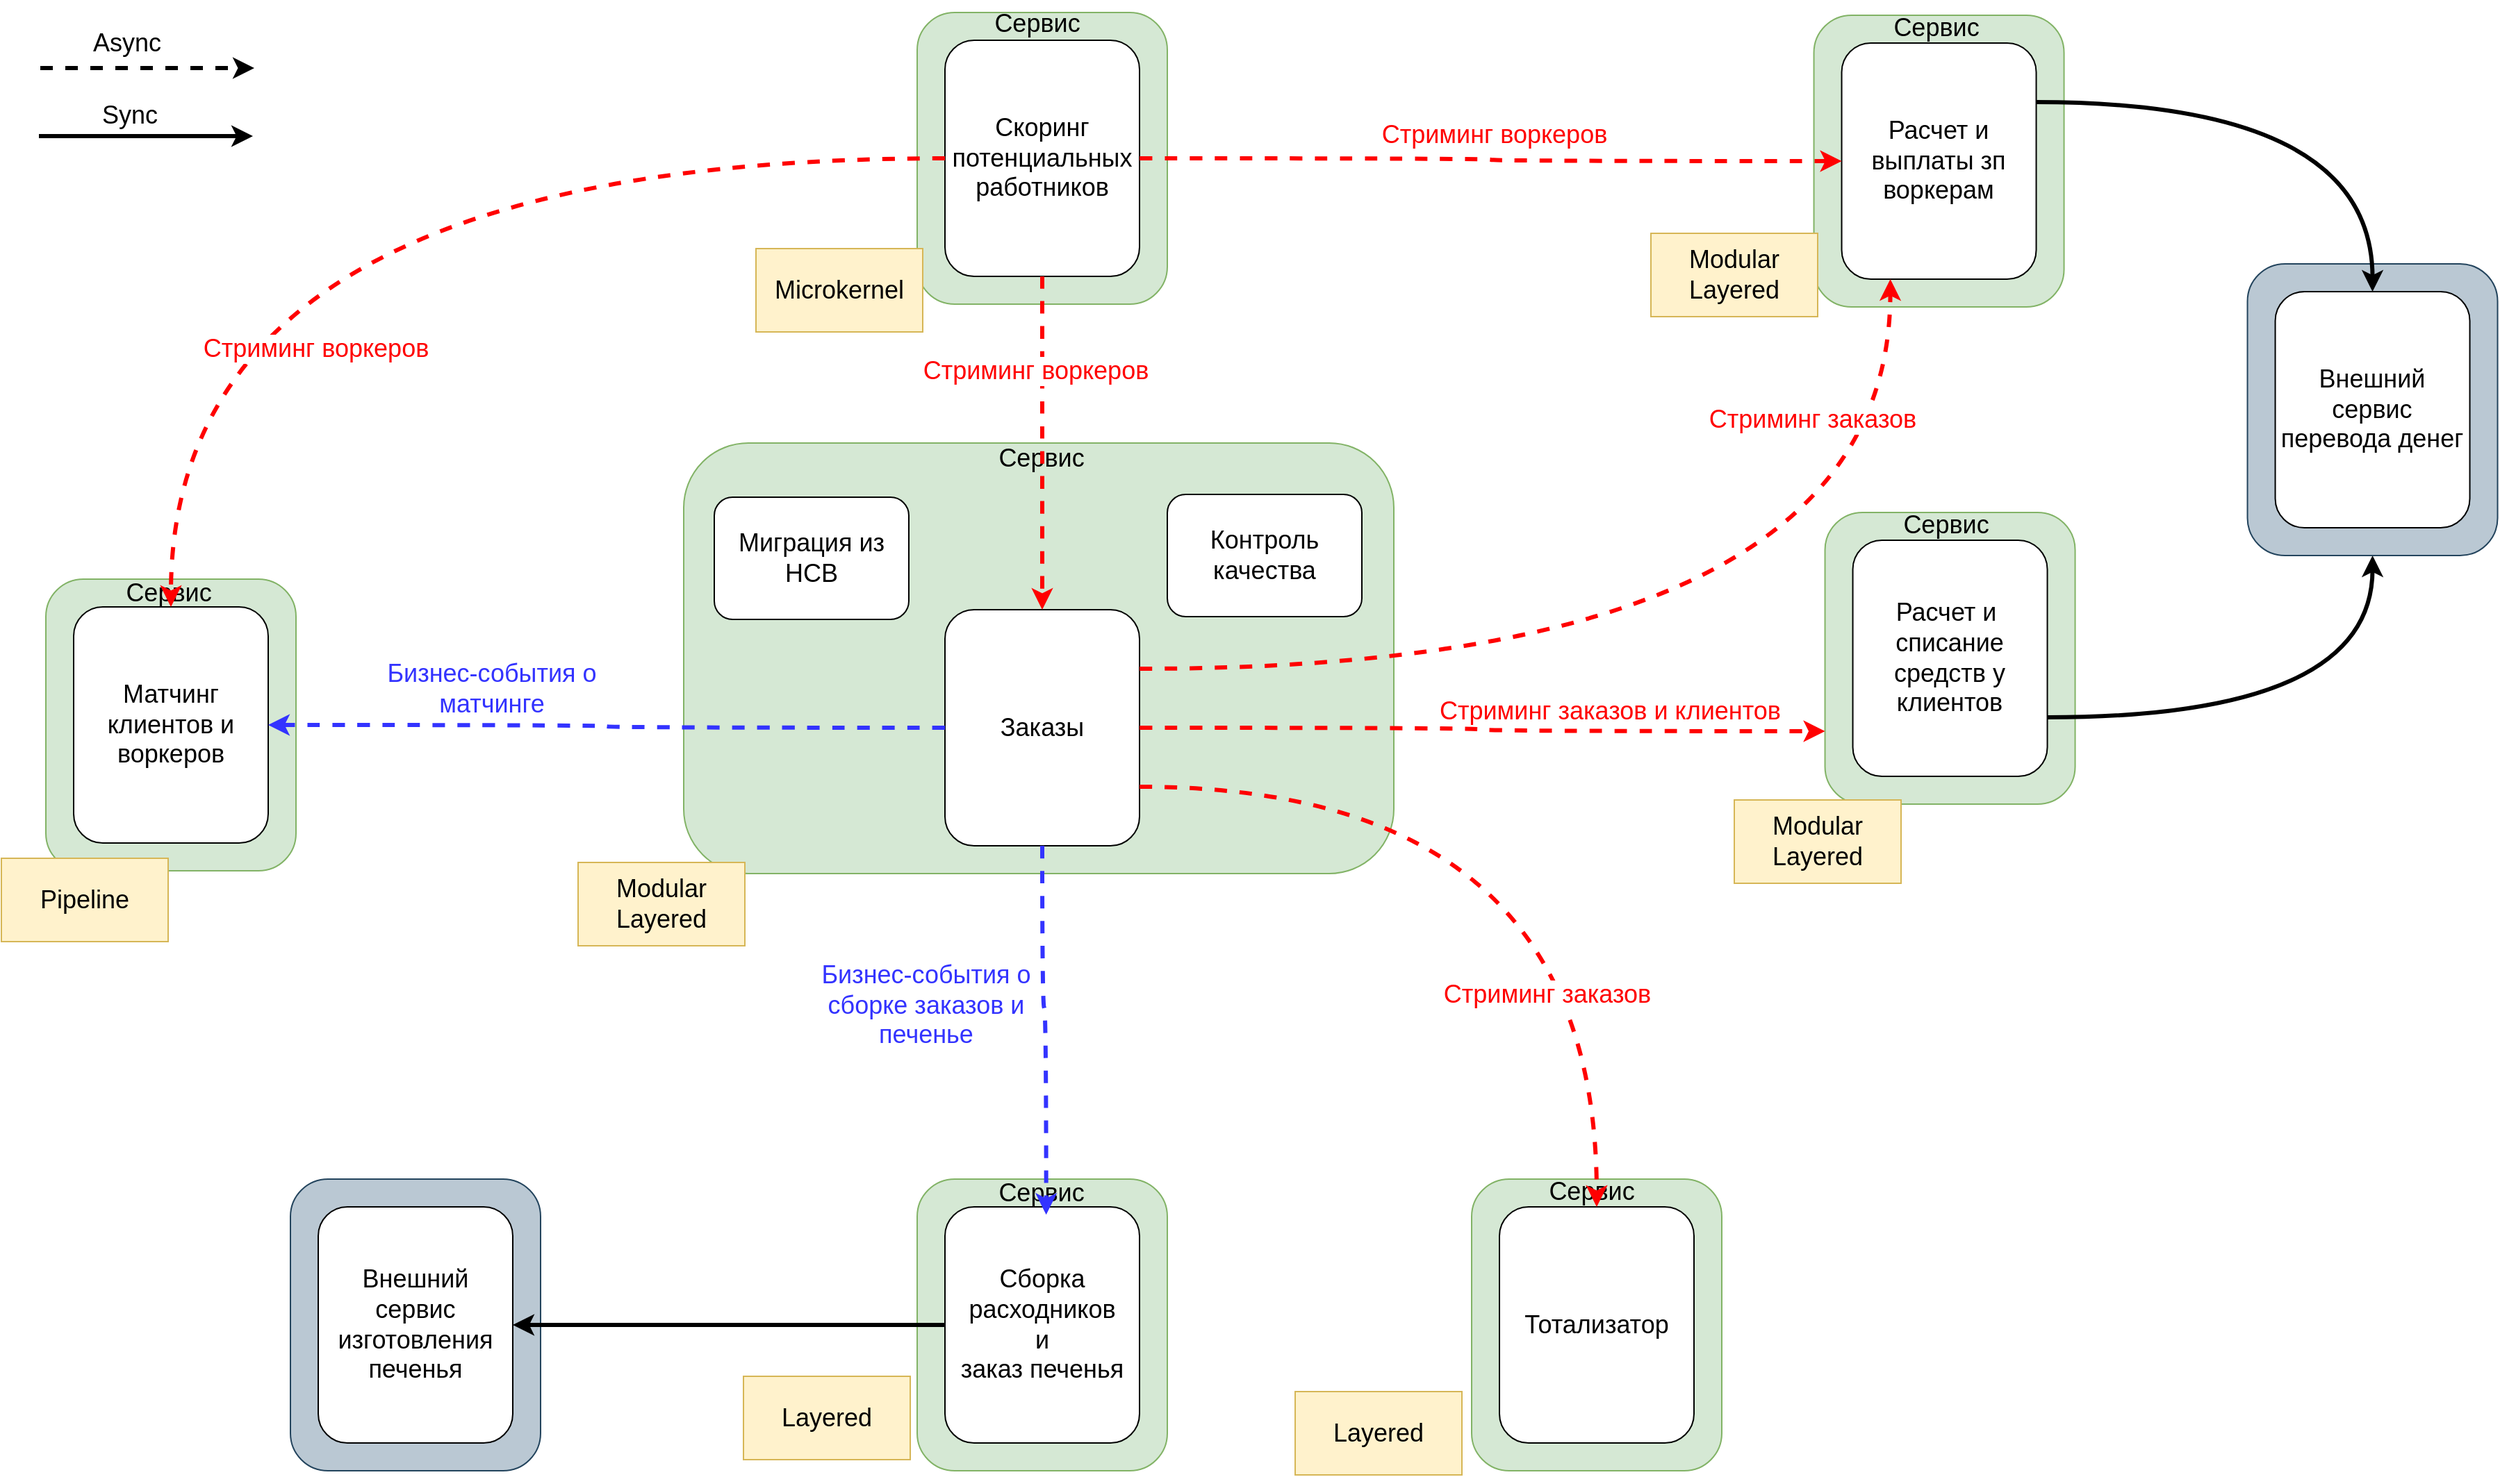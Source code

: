 <mxfile version="24.6.4" type="device">
  <diagram name="Page-1" id="o5m4nknDyJD5PyooOUcL">
    <mxGraphModel dx="2280" dy="1416" grid="0" gridSize="10" guides="0" tooltips="1" connect="1" arrows="1" fold="1" page="0" pageScale="1" pageWidth="1169" pageHeight="827" math="0" shadow="0">
      <root>
        <mxCell id="0" />
        <mxCell id="1" parent="0" />
        <mxCell id="koq7b_uc5fkDwqh1CZe0-1" value="" style="rounded=1;whiteSpace=wrap;html=1;fillColor=#d5e8d4;strokeColor=#82b366;" parent="1" vertex="1">
          <mxGeometry x="-37" y="408" width="180" height="210" as="geometry" />
        </mxCell>
        <mxCell id="koq7b_uc5fkDwqh1CZe0-2" value="&lt;font style=&quot;font-size: 18px;&quot;&gt;Матчинг клиентов и воркеров&lt;/font&gt;" style="rounded=1;whiteSpace=wrap;html=1;" parent="1" vertex="1">
          <mxGeometry x="-17" y="428" width="140" height="170" as="geometry" />
        </mxCell>
        <mxCell id="koq7b_uc5fkDwqh1CZe0-3" value="" style="rounded=1;whiteSpace=wrap;html=1;fillColor=#d5e8d4;strokeColor=#82b366;" parent="1" vertex="1">
          <mxGeometry x="590" width="180" height="210" as="geometry" />
        </mxCell>
        <mxCell id="koq7b_uc5fkDwqh1CZe0-4" value="&lt;font style=&quot;font-size: 18px;&quot;&gt;Скоринг потенциальных работников&lt;/font&gt;" style="rounded=1;whiteSpace=wrap;html=1;" parent="1" vertex="1">
          <mxGeometry x="610" y="20" width="140" height="170" as="geometry" />
        </mxCell>
        <mxCell id="koq7b_uc5fkDwqh1CZe0-5" value="" style="rounded=1;whiteSpace=wrap;html=1;fillColor=#d5e8d4;strokeColor=#82b366;" parent="1" vertex="1">
          <mxGeometry x="422" y="310" width="511" height="310" as="geometry" />
        </mxCell>
        <mxCell id="koq7b_uc5fkDwqh1CZe0-6" value="&lt;font style=&quot;font-size: 18px;&quot;&gt;Заказы&lt;/font&gt;" style="rounded=1;whiteSpace=wrap;html=1;" parent="1" vertex="1">
          <mxGeometry x="610" y="430" width="140" height="170" as="geometry" />
        </mxCell>
        <mxCell id="koq7b_uc5fkDwqh1CZe0-9" value="" style="rounded=1;whiteSpace=wrap;html=1;fillColor=#d5e8d4;strokeColor=#82b366;" parent="1" vertex="1">
          <mxGeometry x="590" y="840" width="180" height="210" as="geometry" />
        </mxCell>
        <mxCell id="koq7b_uc5fkDwqh1CZe0-10" value="&lt;span style=&quot;font-size: 18px;&quot;&gt;Сборка расходников&lt;br&gt;и&lt;br&gt;заказ печенья&lt;/span&gt;" style="rounded=1;whiteSpace=wrap;html=1;" parent="1" vertex="1">
          <mxGeometry x="610" y="860" width="140" height="170" as="geometry" />
        </mxCell>
        <mxCell id="koq7b_uc5fkDwqh1CZe0-11" value="" style="rounded=1;whiteSpace=wrap;html=1;fillColor=#d5e8d4;strokeColor=#82b366;" parent="1" vertex="1">
          <mxGeometry x="989" y="840" width="180" height="210" as="geometry" />
        </mxCell>
        <mxCell id="koq7b_uc5fkDwqh1CZe0-12" value="&lt;span style=&quot;font-size: 18px;&quot;&gt;Тотализатор&lt;/span&gt;" style="rounded=1;whiteSpace=wrap;html=1;" parent="1" vertex="1">
          <mxGeometry x="1009" y="860" width="140" height="170" as="geometry" />
        </mxCell>
        <mxCell id="koq7b_uc5fkDwqh1CZe0-13" value="" style="rounded=1;whiteSpace=wrap;html=1;fillColor=#d5e8d4;strokeColor=#82b366;" parent="1" vertex="1">
          <mxGeometry x="1243.27" y="360" width="180" height="210" as="geometry" />
        </mxCell>
        <mxCell id="h1AXT6gd8EANJst99X40-7" style="edgeStyle=orthogonalEdgeStyle;rounded=0;orthogonalLoop=1;jettySize=auto;html=1;exitX=1;exitY=0.75;exitDx=0;exitDy=0;entryX=0.5;entryY=1;entryDx=0;entryDy=0;strokeWidth=3;curved=1;" edge="1" parent="1" source="koq7b_uc5fkDwqh1CZe0-14" target="koq7b_uc5fkDwqh1CZe0-39">
          <mxGeometry relative="1" as="geometry" />
        </mxCell>
        <mxCell id="koq7b_uc5fkDwqh1CZe0-14" value="&lt;span style=&quot;font-size: 18px;&quot;&gt;Расчет и&amp;nbsp; списание средств у клиентов&lt;/span&gt;" style="rounded=1;whiteSpace=wrap;html=1;" parent="1" vertex="1">
          <mxGeometry x="1263.27" y="380" width="140" height="170" as="geometry" />
        </mxCell>
        <mxCell id="koq7b_uc5fkDwqh1CZe0-15" style="edgeStyle=orthogonalEdgeStyle;rounded=0;orthogonalLoop=1;jettySize=auto;html=1;exitX=0;exitY=0.5;exitDx=0;exitDy=0;entryX=1;entryY=0.5;entryDx=0;entryDy=0;curved=1;dashed=1;strokeWidth=3;strokeColor=#3333FF;" parent="1" source="koq7b_uc5fkDwqh1CZe0-6" target="koq7b_uc5fkDwqh1CZe0-2" edge="1">
          <mxGeometry relative="1" as="geometry" />
        </mxCell>
        <mxCell id="koq7b_uc5fkDwqh1CZe0-20" style="edgeStyle=orthogonalEdgeStyle;rounded=0;orthogonalLoop=1;jettySize=auto;html=1;exitX=1;exitY=0.5;exitDx=0;exitDy=0;entryX=0;entryY=0.75;entryDx=0;entryDy=0;strokeWidth=3;strokeColor=#FF0000;curved=1;dashed=1;" parent="1" source="koq7b_uc5fkDwqh1CZe0-6" target="koq7b_uc5fkDwqh1CZe0-13" edge="1">
          <mxGeometry relative="1" as="geometry" />
        </mxCell>
        <mxCell id="koq7b_uc5fkDwqh1CZe0-34" value="&lt;font color=&quot;#3333ff&quot; style=&quot;font-size: 18px;&quot;&gt;Бизнес-события о матчинге&lt;/font&gt;" style="text;html=1;align=center;verticalAlign=middle;whiteSpace=wrap;rounded=0;" parent="1" vertex="1">
          <mxGeometry x="194" y="472" width="180" height="30" as="geometry" />
        </mxCell>
        <mxCell id="koq7b_uc5fkDwqh1CZe0-37" value="&lt;span style=&quot;color: rgb(51, 51, 255); font-size: 18px;&quot;&gt;Бизнес-события о сборке заказов и печенье&lt;/span&gt;" style="text;html=1;align=center;verticalAlign=middle;whiteSpace=wrap;rounded=0;" parent="1" vertex="1">
          <mxGeometry x="511" y="680" width="171" height="69" as="geometry" />
        </mxCell>
        <mxCell id="koq7b_uc5fkDwqh1CZe0-39" value="" style="rounded=1;whiteSpace=wrap;html=1;fillColor=#bac8d3;strokeColor=#23445d;" parent="1" vertex="1">
          <mxGeometry x="1547.27" y="181" width="180" height="210" as="geometry" />
        </mxCell>
        <mxCell id="koq7b_uc5fkDwqh1CZe0-40" value="&lt;span style=&quot;font-size: 18px;&quot;&gt;Внешний сервис&lt;br&gt;перевода денег&lt;/span&gt;" style="rounded=1;whiteSpace=wrap;html=1;" parent="1" vertex="1">
          <mxGeometry x="1567.27" y="201" width="140" height="170" as="geometry" />
        </mxCell>
        <mxCell id="koq7b_uc5fkDwqh1CZe0-41" value="" style="rounded=1;whiteSpace=wrap;html=1;fillColor=#bac8d3;strokeColor=#23445d;" parent="1" vertex="1">
          <mxGeometry x="139" y="840" width="180" height="210" as="geometry" />
        </mxCell>
        <mxCell id="koq7b_uc5fkDwqh1CZe0-42" value="&lt;span style=&quot;font-size: 18px;&quot;&gt;Внешний сервис&lt;br&gt;изготовления печенья&lt;/span&gt;" style="rounded=1;whiteSpace=wrap;html=1;" parent="1" vertex="1">
          <mxGeometry x="159" y="860" width="140" height="170" as="geometry" />
        </mxCell>
        <mxCell id="koq7b_uc5fkDwqh1CZe0-43" style="edgeStyle=orthogonalEdgeStyle;rounded=0;orthogonalLoop=1;jettySize=auto;html=1;exitX=0;exitY=0.5;exitDx=0;exitDy=0;strokeWidth=3;" parent="1" source="koq7b_uc5fkDwqh1CZe0-10" target="koq7b_uc5fkDwqh1CZe0-42" edge="1">
          <mxGeometry relative="1" as="geometry" />
        </mxCell>
        <mxCell id="h1AXT6gd8EANJst99X40-1" value="" style="rounded=1;whiteSpace=wrap;html=1;fillColor=#d5e8d4;strokeColor=#82b366;" vertex="1" parent="1">
          <mxGeometry x="1235.27" y="2" width="180" height="210" as="geometry" />
        </mxCell>
        <mxCell id="h1AXT6gd8EANJst99X40-6" style="edgeStyle=orthogonalEdgeStyle;rounded=0;orthogonalLoop=1;jettySize=auto;html=1;exitX=1;exitY=0.25;exitDx=0;exitDy=0;strokeWidth=3;curved=1;entryX=0.5;entryY=0;entryDx=0;entryDy=0;" edge="1" parent="1" source="h1AXT6gd8EANJst99X40-2" target="koq7b_uc5fkDwqh1CZe0-40">
          <mxGeometry relative="1" as="geometry" />
        </mxCell>
        <mxCell id="h1AXT6gd8EANJst99X40-2" value="&lt;span style=&quot;font-size: 18px;&quot;&gt;Расчет и выплаты зп воркерам&lt;/span&gt;" style="rounded=1;whiteSpace=wrap;html=1;" vertex="1" parent="1">
          <mxGeometry x="1255.27" y="22" width="140" height="170" as="geometry" />
        </mxCell>
        <mxCell id="h1AXT6gd8EANJst99X40-4" style="edgeStyle=orthogonalEdgeStyle;rounded=0;orthogonalLoop=1;jettySize=auto;html=1;exitX=1;exitY=0.25;exitDx=0;exitDy=0;entryX=0.25;entryY=1;entryDx=0;entryDy=0;strokeWidth=3;strokeColor=#FF0000;curved=1;dashed=1;" edge="1" parent="1" source="koq7b_uc5fkDwqh1CZe0-6" target="h1AXT6gd8EANJst99X40-2">
          <mxGeometry relative="1" as="geometry">
            <mxPoint x="760" y="525" as="sourcePoint" />
            <mxPoint x="1068" y="526" as="targetPoint" />
          </mxGeometry>
        </mxCell>
        <mxCell id="h1AXT6gd8EANJst99X40-5" value="&lt;font color=&quot;#ff0000&quot; style=&quot;font-size: 18px;&quot;&gt;Стриминг заказов&lt;/font&gt;" style="edgeLabel;html=1;align=center;verticalAlign=middle;resizable=0;points=[];" vertex="1" connectable="0" parent="h1AXT6gd8EANJst99X40-4">
          <mxGeometry x="-0.222" y="62" relative="1" as="geometry">
            <mxPoint x="164" y="-118" as="offset" />
          </mxGeometry>
        </mxCell>
        <mxCell id="koq7b_uc5fkDwqh1CZe0-18" style="edgeStyle=orthogonalEdgeStyle;rounded=0;orthogonalLoop=1;jettySize=auto;html=1;exitX=1;exitY=0.5;exitDx=0;exitDy=0;entryX=0;entryY=0.5;entryDx=0;entryDy=0;strokeColor=#FF0000;dashed=1;curved=1;strokeWidth=3;" parent="1" source="koq7b_uc5fkDwqh1CZe0-4" target="h1AXT6gd8EANJst99X40-2" edge="1">
          <mxGeometry relative="1" as="geometry" />
        </mxCell>
        <mxCell id="koq7b_uc5fkDwqh1CZe0-29" value="&lt;font color=&quot;#ff0000&quot; style=&quot;font-size: 18px;&quot;&gt;Стриминг воркеров&lt;/font&gt;" style="edgeLabel;html=1;align=center;verticalAlign=middle;resizable=0;points=[];" parent="koq7b_uc5fkDwqh1CZe0-18" vertex="1" connectable="0">
          <mxGeometry x="-0.228" y="-2" relative="1" as="geometry">
            <mxPoint x="59" y="-19" as="offset" />
          </mxGeometry>
        </mxCell>
        <mxCell id="h1AXT6gd8EANJst99X40-10" value="" style="endArrow=classic;html=1;rounded=0;strokeWidth=3;dashed=1;" edge="1" parent="1">
          <mxGeometry width="50" height="50" relative="1" as="geometry">
            <mxPoint x="-41" y="40" as="sourcePoint" />
            <mxPoint x="113" y="40" as="targetPoint" />
          </mxGeometry>
        </mxCell>
        <mxCell id="h1AXT6gd8EANJst99X40-12" value="&lt;font style=&quot;font-size: 18px;&quot;&gt;Async&lt;/font&gt;" style="edgeLabel;html=1;align=center;verticalAlign=middle;resizable=0;points=[];" vertex="1" connectable="0" parent="h1AXT6gd8EANJst99X40-10">
          <mxGeometry x="-0.195" y="2" relative="1" as="geometry">
            <mxPoint y="-16" as="offset" />
          </mxGeometry>
        </mxCell>
        <mxCell id="h1AXT6gd8EANJst99X40-11" value="" style="endArrow=classic;html=1;rounded=0;strokeWidth=3;" edge="1" parent="1">
          <mxGeometry width="50" height="50" relative="1" as="geometry">
            <mxPoint x="-42" y="89" as="sourcePoint" />
            <mxPoint x="112" y="89" as="targetPoint" />
          </mxGeometry>
        </mxCell>
        <mxCell id="h1AXT6gd8EANJst99X40-14" value="&lt;font style=&quot;font-size: 18px;&quot;&gt;Sync&lt;/font&gt;" style="edgeLabel;html=1;align=center;verticalAlign=middle;resizable=0;points=[];" vertex="1" connectable="0" parent="1">
          <mxGeometry x="26.003" y="13" as="geometry">
            <mxPoint x="-3" y="61" as="offset" />
          </mxGeometry>
        </mxCell>
        <mxCell id="h1AXT6gd8EANJst99X40-15" value="&lt;font style=&quot;font-size: 18px;&quot;&gt;Сервис&lt;/font&gt;" style="text;html=1;align=center;verticalAlign=middle;resizable=0;points=[];autosize=1;strokeColor=none;fillColor=none;" vertex="1" parent="1">
          <mxGeometry x="636" y="-9" width="80" height="34" as="geometry" />
        </mxCell>
        <mxCell id="h1AXT6gd8EANJst99X40-16" value="&lt;font style=&quot;font-size: 18px;&quot;&gt;Сервис&lt;/font&gt;" style="text;html=1;align=center;verticalAlign=middle;resizable=0;points=[];autosize=1;strokeColor=none;fillColor=none;" vertex="1" parent="1">
          <mxGeometry x="1283.27" y="-6" width="80" height="34" as="geometry" />
        </mxCell>
        <mxCell id="h1AXT6gd8EANJst99X40-17" value="&lt;font style=&quot;font-size: 18px;&quot;&gt;Сервис&lt;/font&gt;" style="text;html=1;align=center;verticalAlign=middle;resizable=0;points=[];autosize=1;strokeColor=none;fillColor=none;" vertex="1" parent="1">
          <mxGeometry x="1290.27" y="352" width="80" height="34" as="geometry" />
        </mxCell>
        <mxCell id="h1AXT6gd8EANJst99X40-18" value="&lt;font style=&quot;font-size: 18px;&quot;&gt;Сервис&lt;/font&gt;" style="text;html=1;align=center;verticalAlign=middle;resizable=0;points=[];autosize=1;strokeColor=none;fillColor=none;" vertex="1" parent="1">
          <mxGeometry x="1035" y="832" width="80" height="34" as="geometry" />
        </mxCell>
        <mxCell id="h1AXT6gd8EANJst99X40-19" value="&lt;font style=&quot;font-size: 18px;&quot;&gt;Сервис&lt;/font&gt;" style="text;html=1;align=center;verticalAlign=middle;resizable=0;points=[];autosize=1;strokeColor=none;fillColor=none;" vertex="1" parent="1">
          <mxGeometry x="639" y="833" width="80" height="34" as="geometry" />
        </mxCell>
        <mxCell id="h1AXT6gd8EANJst99X40-20" value="&lt;font style=&quot;font-size: 18px;&quot;&gt;Сервис&lt;/font&gt;" style="text;html=1;align=center;verticalAlign=middle;resizable=0;points=[];autosize=1;strokeColor=none;fillColor=none;" vertex="1" parent="1">
          <mxGeometry x="11" y="401" width="80" height="34" as="geometry" />
        </mxCell>
        <mxCell id="h1AXT6gd8EANJst99X40-25" value="&lt;font style=&quot;font-size: 18px;&quot;&gt;Сервис&lt;/font&gt;" style="text;html=1;align=center;verticalAlign=middle;resizable=0;points=[];autosize=1;strokeColor=none;fillColor=none;" vertex="1" parent="1">
          <mxGeometry x="639" y="304" width="80" height="34" as="geometry" />
        </mxCell>
        <mxCell id="koq7b_uc5fkDwqh1CZe0-16" style="edgeStyle=orthogonalEdgeStyle;rounded=0;orthogonalLoop=1;jettySize=auto;html=1;exitX=0;exitY=0.5;exitDx=0;exitDy=0;strokeWidth=3;strokeColor=#FF0000;curved=1;dashed=1;entryX=0.5;entryY=0;entryDx=0;entryDy=0;" parent="1" source="koq7b_uc5fkDwqh1CZe0-4" target="koq7b_uc5fkDwqh1CZe0-2" edge="1">
          <mxGeometry relative="1" as="geometry">
            <mxPoint x="210" y="63" as="targetPoint" />
          </mxGeometry>
        </mxCell>
        <mxCell id="koq7b_uc5fkDwqh1CZe0-32" value="&lt;span style=&quot;color: rgb(255, 0, 0); font-size: 18px;&quot;&gt;Стриминг воркеров&lt;/span&gt;" style="edgeLabel;html=1;align=center;verticalAlign=middle;resizable=0;points=[];" parent="koq7b_uc5fkDwqh1CZe0-16" vertex="1" connectable="0">
          <mxGeometry x="0.313" y="46" relative="1" as="geometry">
            <mxPoint x="58" y="116" as="offset" />
          </mxGeometry>
        </mxCell>
        <mxCell id="koq7b_uc5fkDwqh1CZe0-19" style="edgeStyle=orthogonalEdgeStyle;rounded=0;orthogonalLoop=1;jettySize=auto;html=1;exitX=0.5;exitY=1;exitDx=0;exitDy=0;strokeColor=#FF0000;strokeWidth=3;curved=1;dashed=1;" parent="1" source="koq7b_uc5fkDwqh1CZe0-4" target="koq7b_uc5fkDwqh1CZe0-6" edge="1">
          <mxGeometry relative="1" as="geometry" />
        </mxCell>
        <mxCell id="koq7b_uc5fkDwqh1CZe0-30" value="&lt;font color=&quot;#ff0000&quot; style=&quot;font-size: 18px;&quot;&gt;Стриминг воркеров&lt;/font&gt;" style="edgeLabel;html=1;align=center;verticalAlign=middle;resizable=0;points=[];" parent="koq7b_uc5fkDwqh1CZe0-19" vertex="1" connectable="0">
          <mxGeometry x="-0.128" y="-2" relative="1" as="geometry">
            <mxPoint x="-3" y="-37" as="offset" />
          </mxGeometry>
        </mxCell>
        <mxCell id="koq7b_uc5fkDwqh1CZe0-25" style="edgeStyle=orthogonalEdgeStyle;rounded=0;orthogonalLoop=1;jettySize=auto;html=1;exitX=0.5;exitY=1;exitDx=0;exitDy=0;entryX=0.548;entryY=0.96;entryDx=0;entryDy=0;strokeColor=#3333FF;dashed=1;strokeWidth=3;curved=1;entryPerimeter=0;" parent="1" source="koq7b_uc5fkDwqh1CZe0-6" target="h1AXT6gd8EANJst99X40-19" edge="1">
          <mxGeometry relative="1" as="geometry" />
        </mxCell>
        <mxCell id="koq7b_uc5fkDwqh1CZe0-24" style="edgeStyle=orthogonalEdgeStyle;rounded=0;orthogonalLoop=1;jettySize=auto;html=1;exitX=1;exitY=0.75;exitDx=0;exitDy=0;entryX=0.5;entryY=0;entryDx=0;entryDy=0;strokeColor=#FF0000;strokeWidth=3;dashed=1;curved=1;" parent="1" source="koq7b_uc5fkDwqh1CZe0-6" target="koq7b_uc5fkDwqh1CZe0-12" edge="1">
          <mxGeometry relative="1" as="geometry" />
        </mxCell>
        <mxCell id="koq7b_uc5fkDwqh1CZe0-27" value="&lt;font color=&quot;#ff0000&quot; style=&quot;font-size: 18px;&quot;&gt;Стриминг заказов&lt;/font&gt;" style="edgeLabel;html=1;align=center;verticalAlign=middle;resizable=0;points=[];" parent="koq7b_uc5fkDwqh1CZe0-24" vertex="1" connectable="0">
          <mxGeometry x="-0.261" y="-67" relative="1" as="geometry">
            <mxPoint x="59" y="82" as="offset" />
          </mxGeometry>
        </mxCell>
        <mxCell id="h1AXT6gd8EANJst99X40-26" value="&lt;font style=&quot;font-size: 18px;&quot;&gt;Контроль качества&lt;/font&gt;" style="rounded=1;whiteSpace=wrap;html=1;" vertex="1" parent="1">
          <mxGeometry x="770" y="347" width="140" height="88" as="geometry" />
        </mxCell>
        <mxCell id="h1AXT6gd8EANJst99X40-27" value="&lt;span style=&quot;font-size: 18px;&quot;&gt;Миграция из HCB&lt;/span&gt;" style="rounded=1;whiteSpace=wrap;html=1;" vertex="1" parent="1">
          <mxGeometry x="444" y="349" width="140" height="88" as="geometry" />
        </mxCell>
        <mxCell id="h1AXT6gd8EANJst99X40-30" value="&lt;span style=&quot;color: rgb(255, 0, 0); font-family: Helvetica; font-size: 18px; font-style: normal; font-variant-ligatures: normal; font-variant-caps: normal; font-weight: 400; letter-spacing: normal; orphans: 2; text-align: center; text-indent: 0px; text-transform: none; widows: 2; word-spacing: 0px; -webkit-text-stroke-width: 0px; white-space: nowrap; text-decoration-thickness: initial; text-decoration-style: initial; text-decoration-color: initial; float: none; display: inline !important;&quot;&gt;Стриминг заказов и клиентов&lt;/span&gt;" style="text;whiteSpace=wrap;html=1;" vertex="1" parent="1">
          <mxGeometry x="963.996" y="486.004" width="273" height="44" as="geometry" />
        </mxCell>
        <mxCell id="h1AXT6gd8EANJst99X40-33" value="&lt;font style=&quot;font-size: 18px;&quot;&gt;Pipeline&lt;/font&gt;" style="rounded=0;whiteSpace=wrap;html=1;fillColor=#fff2cc;strokeColor=#d6b656;" vertex="1" parent="1">
          <mxGeometry x="-69" y="609" width="120" height="60" as="geometry" />
        </mxCell>
        <mxCell id="h1AXT6gd8EANJst99X40-35" value="&lt;font style=&quot;font-size: 18px;&quot;&gt;Microkernel&lt;/font&gt;" style="rounded=0;whiteSpace=wrap;html=1;fillColor=#fff2cc;strokeColor=#d6b656;" vertex="1" parent="1">
          <mxGeometry x="474" y="170" width="120" height="60" as="geometry" />
        </mxCell>
        <mxCell id="h1AXT6gd8EANJst99X40-36" value="&lt;font style=&quot;font-size: 18px;&quot;&gt;Layered&lt;/font&gt;" style="rounded=0;whiteSpace=wrap;html=1;fillColor=#fff2cc;strokeColor=#d6b656;" vertex="1" parent="1">
          <mxGeometry x="862" y="993" width="120" height="60" as="geometry" />
        </mxCell>
        <mxCell id="h1AXT6gd8EANJst99X40-37" value="&lt;font style=&quot;font-size: 18px;&quot;&gt;Layered&lt;/font&gt;" style="rounded=0;whiteSpace=wrap;html=1;fillColor=#fff2cc;strokeColor=#d6b656;" vertex="1" parent="1">
          <mxGeometry x="465" y="982" width="120" height="60" as="geometry" />
        </mxCell>
        <mxCell id="h1AXT6gd8EANJst99X40-39" value="&lt;span style=&quot;font-size: 18px;&quot;&gt;Modular&lt;br&gt;&lt;/span&gt;&lt;font style=&quot;font-size: 18px;&quot;&gt;Layered&lt;/font&gt;" style="rounded=0;whiteSpace=wrap;html=1;fillColor=#fff2cc;strokeColor=#d6b656;" vertex="1" parent="1">
          <mxGeometry x="1118" y="159" width="120" height="60" as="geometry" />
        </mxCell>
        <mxCell id="h1AXT6gd8EANJst99X40-40" value="&lt;span style=&quot;font-size: 18px;&quot;&gt;Modular&lt;br&gt;&lt;/span&gt;&lt;font style=&quot;font-size: 18px;&quot;&gt;Layered&lt;/font&gt;" style="rounded=0;whiteSpace=wrap;html=1;fillColor=#fff2cc;strokeColor=#d6b656;" vertex="1" parent="1">
          <mxGeometry x="1178" y="567" width="120" height="60" as="geometry" />
        </mxCell>
        <mxCell id="h1AXT6gd8EANJst99X40-41" value="&lt;span style=&quot;font-size: 18px;&quot;&gt;Modular&lt;br&gt;&lt;/span&gt;&lt;font style=&quot;font-size: 18px;&quot;&gt;Layered&lt;/font&gt;" style="rounded=0;whiteSpace=wrap;html=1;fillColor=#fff2cc;strokeColor=#d6b656;" vertex="1" parent="1">
          <mxGeometry x="346" y="612" width="120" height="60" as="geometry" />
        </mxCell>
      </root>
    </mxGraphModel>
  </diagram>
</mxfile>
